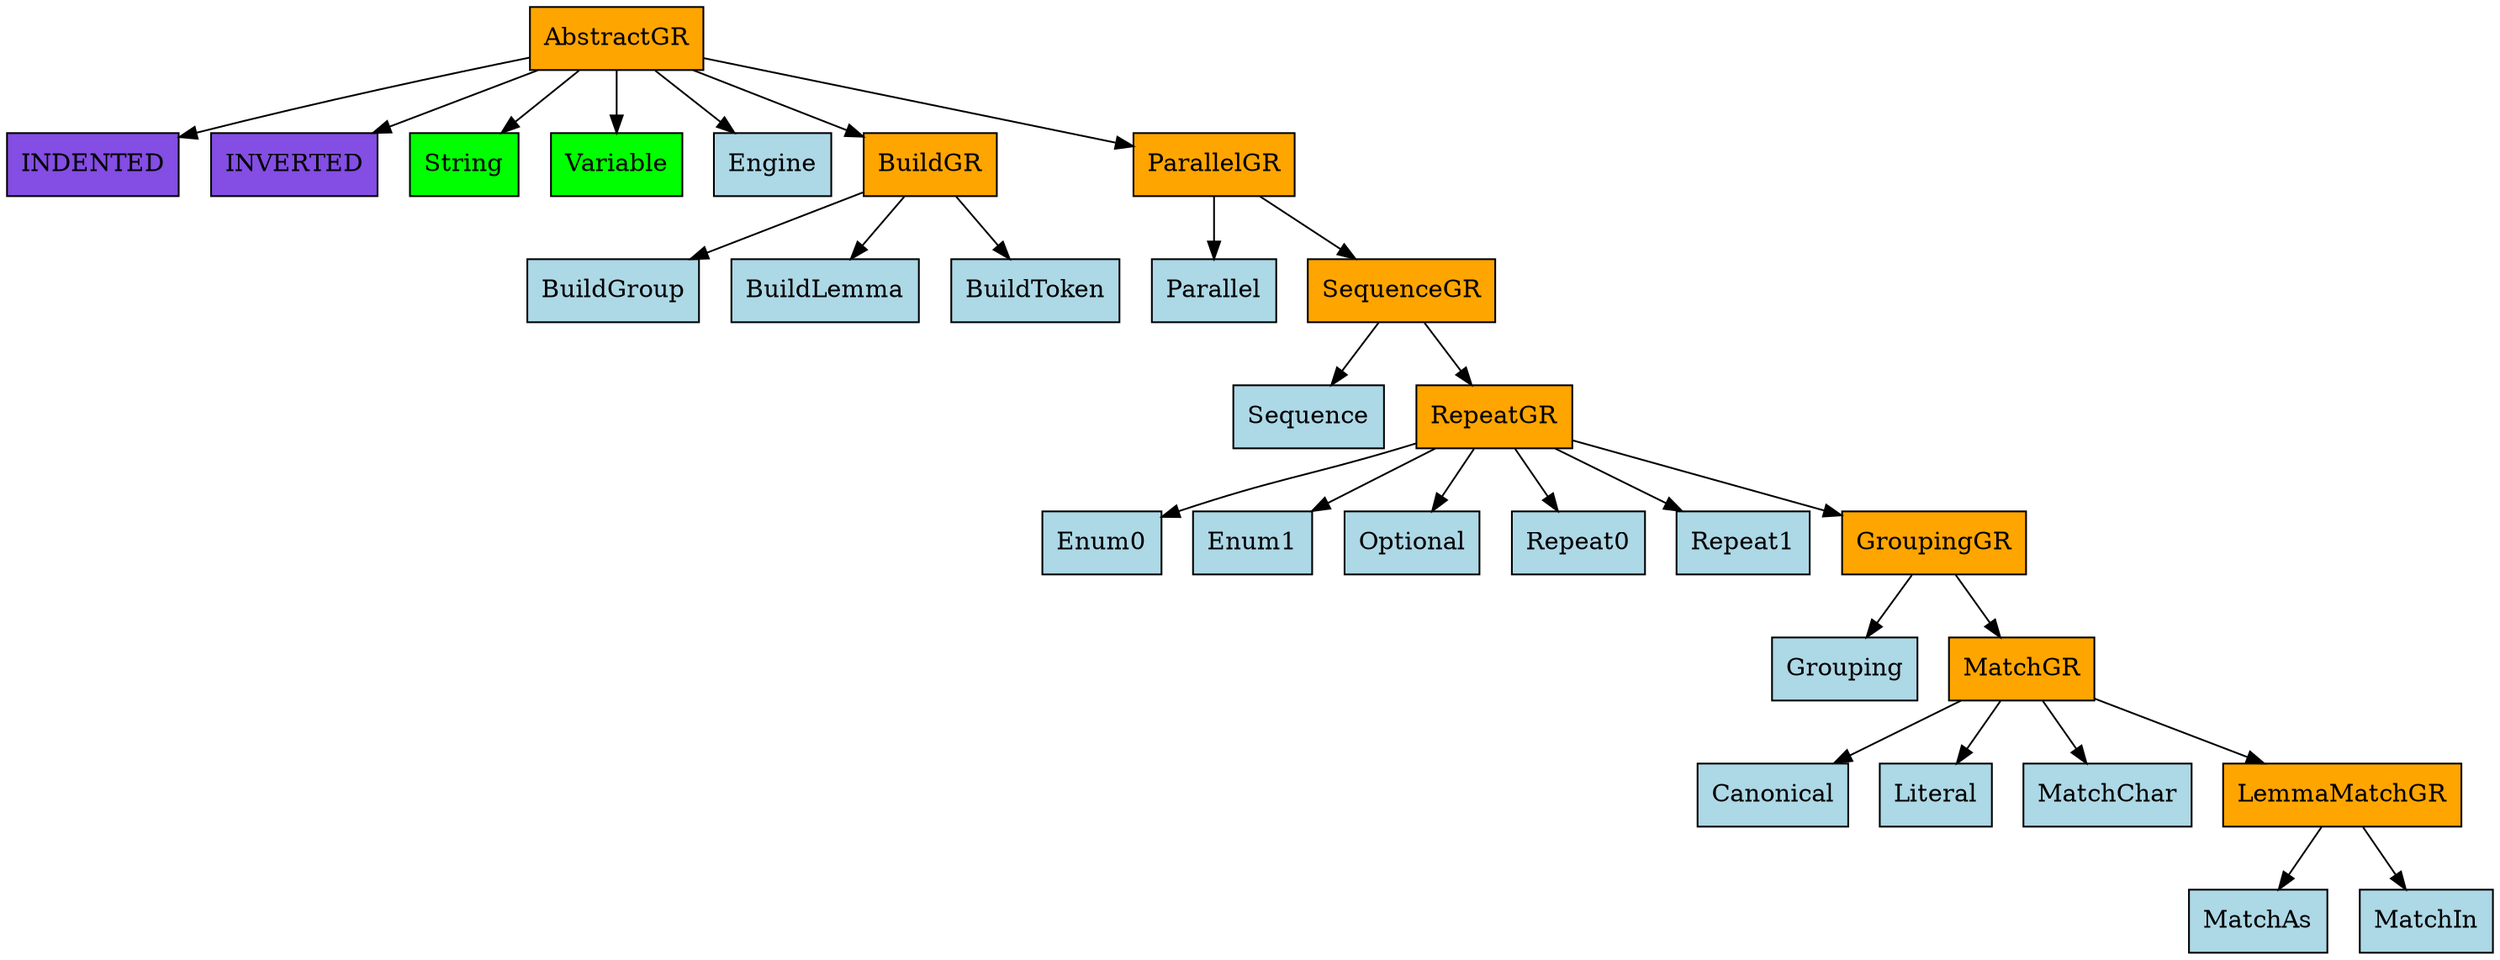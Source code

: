 digraph {
	AbstractGR [label=AbstractGR fillcolor=orange shape=rect style=filled]
	AbstractGR -> _Indented
	AbstractGR -> _Inverted
	AbstractGR -> String
	AbstractGR -> Variable
	AbstractGR -> Engine
	AbstractGR -> BuildGR
	AbstractGR -> ParallelGR
	_Indented [label=INDENTED fillcolor="#844de3" shape=rect style=filled]
	_Inverted [label=INVERTED fillcolor="#844de3" shape=rect style=filled]
	String [label=String fillcolor=lime shape=rect style=filled]
	Variable [label=Variable fillcolor=lime shape=rect style=filled]
	Engine [label=Engine fillcolor=lightblue shape=rect style=filled]
	BuildGR [label=BuildGR fillcolor=orange shape=rect style=filled]
	BuildGR -> BuildGroup
	BuildGR -> BuildLemma
	BuildGR -> BuildToken
	ParallelGR [label=ParallelGR fillcolor=orange shape=rect style=filled]
	ParallelGR -> Parallel
	ParallelGR -> SequenceGR
	BuildGroup [label=BuildGroup fillcolor=lightblue shape=rect style=filled]
	BuildLemma [label=BuildLemma fillcolor=lightblue shape=rect style=filled]
	BuildToken [label=BuildToken fillcolor=lightblue shape=rect style=filled]
	Parallel [label=Parallel fillcolor=lightblue shape=rect style=filled]
	SequenceGR [label=SequenceGR fillcolor=orange shape=rect style=filled]
	SequenceGR -> Sequence
	SequenceGR -> RepeatGR
	Sequence [label=Sequence fillcolor=lightblue shape=rect style=filled]
	RepeatGR [label=RepeatGR fillcolor=orange shape=rect style=filled]
	RepeatGR -> Enum0
	RepeatGR -> Enum1
	RepeatGR -> Optional
	RepeatGR -> Repeat0
	RepeatGR -> Repeat1
	RepeatGR -> GroupingGR
	Enum0 [label=Enum0 fillcolor=lightblue shape=rect style=filled]
	Enum1 [label=Enum1 fillcolor=lightblue shape=rect style=filled]
	Optional [label=Optional fillcolor=lightblue shape=rect style=filled]
	Repeat0 [label=Repeat0 fillcolor=lightblue shape=rect style=filled]
	Repeat1 [label=Repeat1 fillcolor=lightblue shape=rect style=filled]
	GroupingGR [label=GroupingGR fillcolor=orange shape=rect style=filled]
	GroupingGR -> Grouping
	GroupingGR -> MatchGR
	Grouping [label=Grouping fillcolor=lightblue shape=rect style=filled]
	MatchGR [label=MatchGR fillcolor=orange shape=rect style=filled]
	MatchGR -> Canonical
	MatchGR -> Literal
	MatchGR -> MatchChar
	MatchGR -> LemmaMatchGR
	Canonical [label=Canonical fillcolor=lightblue shape=rect style=filled]
	Literal [label=Literal fillcolor=lightblue shape=rect style=filled]
	MatchChar [label=MatchChar fillcolor=lightblue shape=rect style=filled]
	LemmaMatchGR [label=LemmaMatchGR fillcolor=orange shape=rect style=filled]
	LemmaMatchGR -> MatchAs
	LemmaMatchGR -> MatchIn
	MatchAs [label=MatchAs fillcolor=lightblue shape=rect style=filled]
	MatchIn [label=MatchIn fillcolor=lightblue shape=rect style=filled]
}
